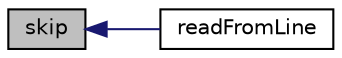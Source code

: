 digraph "skip"
{
  bgcolor="transparent";
  edge [fontname="Helvetica",fontsize="10",labelfontname="Helvetica",labelfontsize="10"];
  node [fontname="Helvetica",fontsize="10",shape=record];
  rankdir="LR";
  Node1 [label="skip",height=0.2,width=0.4,color="black", fillcolor="grey75", style="filled" fontcolor="black"];
  Node1 -> Node2 [dir="back",color="midnightblue",fontsize="10",style="solid",fontname="Helvetica"];
  Node2 [label="readFromLine",height=0.2,width=0.4,color="black",URL="$classFoam_1_1ensightSurfaceReader.html#abb5f25e0c064829686914c4f1086925e",tooltip="Helper function to return Type after skipping n tokens. "];
}
